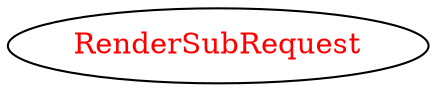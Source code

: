 digraph dependencyGraph {
 concentrate=true;
 ranksep="2.0";
 rankdir="LR"; 
 splines="ortho";
"RenderSubRequest" [fontcolor="red"];
}
